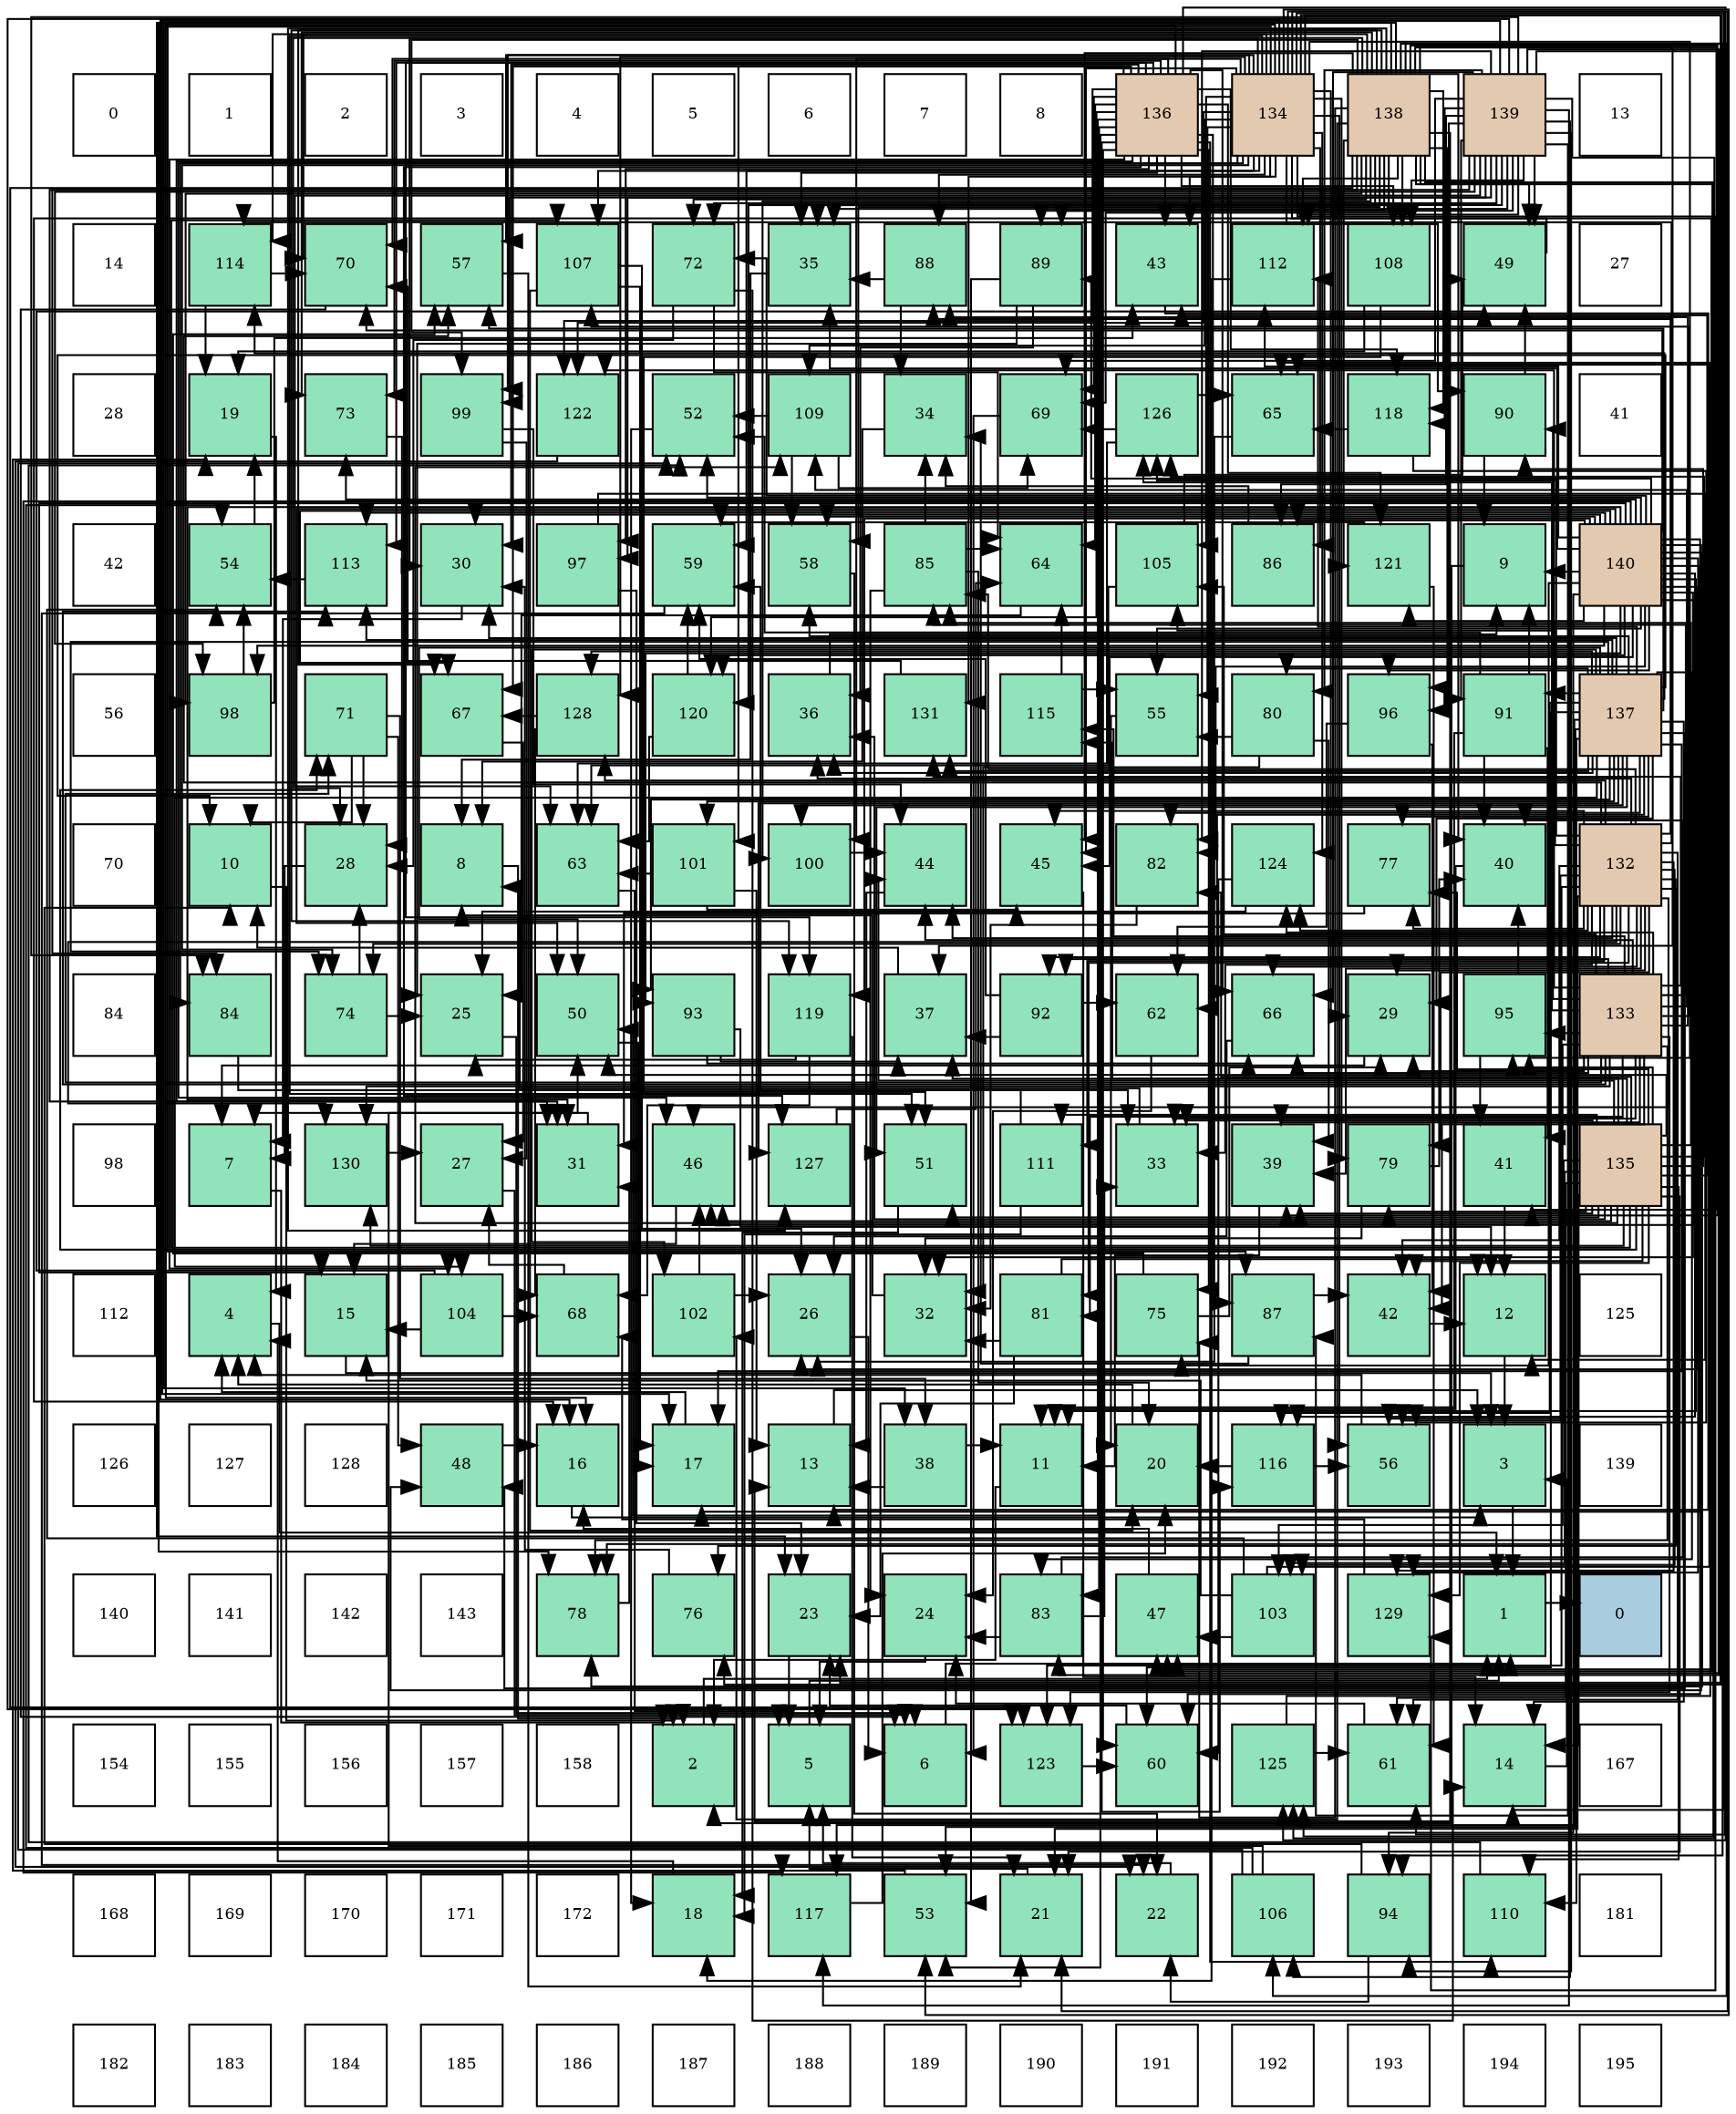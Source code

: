 digraph layout{
 rankdir=TB;
 splines=ortho;
 node [style=filled shape=square fixedsize=true width=0.6];
0[label="0", fontsize=8, fillcolor="#ffffff"];
1[label="1", fontsize=8, fillcolor="#ffffff"];
2[label="2", fontsize=8, fillcolor="#ffffff"];
3[label="3", fontsize=8, fillcolor="#ffffff"];
4[label="4", fontsize=8, fillcolor="#ffffff"];
5[label="5", fontsize=8, fillcolor="#ffffff"];
6[label="6", fontsize=8, fillcolor="#ffffff"];
7[label="7", fontsize=8, fillcolor="#ffffff"];
8[label="8", fontsize=8, fillcolor="#ffffff"];
9[label="136", fontsize=8, fillcolor="#e3c9af"];
10[label="134", fontsize=8, fillcolor="#e3c9af"];
11[label="138", fontsize=8, fillcolor="#e3c9af"];
12[label="139", fontsize=8, fillcolor="#e3c9af"];
13[label="13", fontsize=8, fillcolor="#ffffff"];
14[label="14", fontsize=8, fillcolor="#ffffff"];
15[label="114", fontsize=8, fillcolor="#91e3bb"];
16[label="70", fontsize=8, fillcolor="#91e3bb"];
17[label="57", fontsize=8, fillcolor="#91e3bb"];
18[label="107", fontsize=8, fillcolor="#91e3bb"];
19[label="72", fontsize=8, fillcolor="#91e3bb"];
20[label="35", fontsize=8, fillcolor="#91e3bb"];
21[label="88", fontsize=8, fillcolor="#91e3bb"];
22[label="89", fontsize=8, fillcolor="#91e3bb"];
23[label="43", fontsize=8, fillcolor="#91e3bb"];
24[label="112", fontsize=8, fillcolor="#91e3bb"];
25[label="108", fontsize=8, fillcolor="#91e3bb"];
26[label="49", fontsize=8, fillcolor="#91e3bb"];
27[label="27", fontsize=8, fillcolor="#ffffff"];
28[label="28", fontsize=8, fillcolor="#ffffff"];
29[label="19", fontsize=8, fillcolor="#91e3bb"];
30[label="73", fontsize=8, fillcolor="#91e3bb"];
31[label="99", fontsize=8, fillcolor="#91e3bb"];
32[label="122", fontsize=8, fillcolor="#91e3bb"];
33[label="52", fontsize=8, fillcolor="#91e3bb"];
34[label="109", fontsize=8, fillcolor="#91e3bb"];
35[label="34", fontsize=8, fillcolor="#91e3bb"];
36[label="69", fontsize=8, fillcolor="#91e3bb"];
37[label="126", fontsize=8, fillcolor="#91e3bb"];
38[label="65", fontsize=8, fillcolor="#91e3bb"];
39[label="118", fontsize=8, fillcolor="#91e3bb"];
40[label="90", fontsize=8, fillcolor="#91e3bb"];
41[label="41", fontsize=8, fillcolor="#ffffff"];
42[label="42", fontsize=8, fillcolor="#ffffff"];
43[label="54", fontsize=8, fillcolor="#91e3bb"];
44[label="113", fontsize=8, fillcolor="#91e3bb"];
45[label="30", fontsize=8, fillcolor="#91e3bb"];
46[label="97", fontsize=8, fillcolor="#91e3bb"];
47[label="59", fontsize=8, fillcolor="#91e3bb"];
48[label="58", fontsize=8, fillcolor="#91e3bb"];
49[label="85", fontsize=8, fillcolor="#91e3bb"];
50[label="64", fontsize=8, fillcolor="#91e3bb"];
51[label="105", fontsize=8, fillcolor="#91e3bb"];
52[label="86", fontsize=8, fillcolor="#91e3bb"];
53[label="121", fontsize=8, fillcolor="#91e3bb"];
54[label="9", fontsize=8, fillcolor="#91e3bb"];
55[label="140", fontsize=8, fillcolor="#e3c9af"];
56[label="56", fontsize=8, fillcolor="#ffffff"];
57[label="98", fontsize=8, fillcolor="#91e3bb"];
58[label="71", fontsize=8, fillcolor="#91e3bb"];
59[label="67", fontsize=8, fillcolor="#91e3bb"];
60[label="128", fontsize=8, fillcolor="#91e3bb"];
61[label="120", fontsize=8, fillcolor="#91e3bb"];
62[label="36", fontsize=8, fillcolor="#91e3bb"];
63[label="131", fontsize=8, fillcolor="#91e3bb"];
64[label="115", fontsize=8, fillcolor="#91e3bb"];
65[label="55", fontsize=8, fillcolor="#91e3bb"];
66[label="80", fontsize=8, fillcolor="#91e3bb"];
67[label="96", fontsize=8, fillcolor="#91e3bb"];
68[label="91", fontsize=8, fillcolor="#91e3bb"];
69[label="137", fontsize=8, fillcolor="#e3c9af"];
70[label="70", fontsize=8, fillcolor="#ffffff"];
71[label="10", fontsize=8, fillcolor="#91e3bb"];
72[label="28", fontsize=8, fillcolor="#91e3bb"];
73[label="8", fontsize=8, fillcolor="#91e3bb"];
74[label="63", fontsize=8, fillcolor="#91e3bb"];
75[label="101", fontsize=8, fillcolor="#91e3bb"];
76[label="100", fontsize=8, fillcolor="#91e3bb"];
77[label="44", fontsize=8, fillcolor="#91e3bb"];
78[label="45", fontsize=8, fillcolor="#91e3bb"];
79[label="82", fontsize=8, fillcolor="#91e3bb"];
80[label="124", fontsize=8, fillcolor="#91e3bb"];
81[label="77", fontsize=8, fillcolor="#91e3bb"];
82[label="40", fontsize=8, fillcolor="#91e3bb"];
83[label="132", fontsize=8, fillcolor="#e3c9af"];
84[label="84", fontsize=8, fillcolor="#ffffff"];
85[label="84", fontsize=8, fillcolor="#91e3bb"];
86[label="74", fontsize=8, fillcolor="#91e3bb"];
87[label="25", fontsize=8, fillcolor="#91e3bb"];
88[label="50", fontsize=8, fillcolor="#91e3bb"];
89[label="93", fontsize=8, fillcolor="#91e3bb"];
90[label="119", fontsize=8, fillcolor="#91e3bb"];
91[label="37", fontsize=8, fillcolor="#91e3bb"];
92[label="92", fontsize=8, fillcolor="#91e3bb"];
93[label="62", fontsize=8, fillcolor="#91e3bb"];
94[label="66", fontsize=8, fillcolor="#91e3bb"];
95[label="29", fontsize=8, fillcolor="#91e3bb"];
96[label="95", fontsize=8, fillcolor="#91e3bb"];
97[label="133", fontsize=8, fillcolor="#e3c9af"];
98[label="98", fontsize=8, fillcolor="#ffffff"];
99[label="7", fontsize=8, fillcolor="#91e3bb"];
100[label="130", fontsize=8, fillcolor="#91e3bb"];
101[label="27", fontsize=8, fillcolor="#91e3bb"];
102[label="31", fontsize=8, fillcolor="#91e3bb"];
103[label="46", fontsize=8, fillcolor="#91e3bb"];
104[label="127", fontsize=8, fillcolor="#91e3bb"];
105[label="51", fontsize=8, fillcolor="#91e3bb"];
106[label="111", fontsize=8, fillcolor="#91e3bb"];
107[label="33", fontsize=8, fillcolor="#91e3bb"];
108[label="39", fontsize=8, fillcolor="#91e3bb"];
109[label="79", fontsize=8, fillcolor="#91e3bb"];
110[label="41", fontsize=8, fillcolor="#91e3bb"];
111[label="135", fontsize=8, fillcolor="#e3c9af"];
112[label="112", fontsize=8, fillcolor="#ffffff"];
113[label="4", fontsize=8, fillcolor="#91e3bb"];
114[label="15", fontsize=8, fillcolor="#91e3bb"];
115[label="104", fontsize=8, fillcolor="#91e3bb"];
116[label="68", fontsize=8, fillcolor="#91e3bb"];
117[label="102", fontsize=8, fillcolor="#91e3bb"];
118[label="26", fontsize=8, fillcolor="#91e3bb"];
119[label="32", fontsize=8, fillcolor="#91e3bb"];
120[label="81", fontsize=8, fillcolor="#91e3bb"];
121[label="75", fontsize=8, fillcolor="#91e3bb"];
122[label="87", fontsize=8, fillcolor="#91e3bb"];
123[label="42", fontsize=8, fillcolor="#91e3bb"];
124[label="12", fontsize=8, fillcolor="#91e3bb"];
125[label="125", fontsize=8, fillcolor="#ffffff"];
126[label="126", fontsize=8, fillcolor="#ffffff"];
127[label="127", fontsize=8, fillcolor="#ffffff"];
128[label="128", fontsize=8, fillcolor="#ffffff"];
129[label="48", fontsize=8, fillcolor="#91e3bb"];
130[label="16", fontsize=8, fillcolor="#91e3bb"];
131[label="17", fontsize=8, fillcolor="#91e3bb"];
132[label="13", fontsize=8, fillcolor="#91e3bb"];
133[label="38", fontsize=8, fillcolor="#91e3bb"];
134[label="11", fontsize=8, fillcolor="#91e3bb"];
135[label="20", fontsize=8, fillcolor="#91e3bb"];
136[label="116", fontsize=8, fillcolor="#91e3bb"];
137[label="56", fontsize=8, fillcolor="#91e3bb"];
138[label="3", fontsize=8, fillcolor="#91e3bb"];
139[label="139", fontsize=8, fillcolor="#ffffff"];
140[label="140", fontsize=8, fillcolor="#ffffff"];
141[label="141", fontsize=8, fillcolor="#ffffff"];
142[label="142", fontsize=8, fillcolor="#ffffff"];
143[label="143", fontsize=8, fillcolor="#ffffff"];
144[label="78", fontsize=8, fillcolor="#91e3bb"];
145[label="76", fontsize=8, fillcolor="#91e3bb"];
146[label="23", fontsize=8, fillcolor="#91e3bb"];
147[label="24", fontsize=8, fillcolor="#91e3bb"];
148[label="83", fontsize=8, fillcolor="#91e3bb"];
149[label="47", fontsize=8, fillcolor="#91e3bb"];
150[label="103", fontsize=8, fillcolor="#91e3bb"];
151[label="129", fontsize=8, fillcolor="#91e3bb"];
152[label="1", fontsize=8, fillcolor="#91e3bb"];
153[label="0", fontsize=8, fillcolor="#a9ccde"];
154[label="154", fontsize=8, fillcolor="#ffffff"];
155[label="155", fontsize=8, fillcolor="#ffffff"];
156[label="156", fontsize=8, fillcolor="#ffffff"];
157[label="157", fontsize=8, fillcolor="#ffffff"];
158[label="158", fontsize=8, fillcolor="#ffffff"];
159[label="2", fontsize=8, fillcolor="#91e3bb"];
160[label="5", fontsize=8, fillcolor="#91e3bb"];
161[label="6", fontsize=8, fillcolor="#91e3bb"];
162[label="123", fontsize=8, fillcolor="#91e3bb"];
163[label="60", fontsize=8, fillcolor="#91e3bb"];
164[label="125", fontsize=8, fillcolor="#91e3bb"];
165[label="61", fontsize=8, fillcolor="#91e3bb"];
166[label="14", fontsize=8, fillcolor="#91e3bb"];
167[label="167", fontsize=8, fillcolor="#ffffff"];
168[label="168", fontsize=8, fillcolor="#ffffff"];
169[label="169", fontsize=8, fillcolor="#ffffff"];
170[label="170", fontsize=8, fillcolor="#ffffff"];
171[label="171", fontsize=8, fillcolor="#ffffff"];
172[label="172", fontsize=8, fillcolor="#ffffff"];
173[label="18", fontsize=8, fillcolor="#91e3bb"];
174[label="117", fontsize=8, fillcolor="#91e3bb"];
175[label="53", fontsize=8, fillcolor="#91e3bb"];
176[label="21", fontsize=8, fillcolor="#91e3bb"];
177[label="22", fontsize=8, fillcolor="#91e3bb"];
178[label="106", fontsize=8, fillcolor="#91e3bb"];
179[label="94", fontsize=8, fillcolor="#91e3bb"];
180[label="110", fontsize=8, fillcolor="#91e3bb"];
181[label="181", fontsize=8, fillcolor="#ffffff"];
182[label="182", fontsize=8, fillcolor="#ffffff"];
183[label="183", fontsize=8, fillcolor="#ffffff"];
184[label="184", fontsize=8, fillcolor="#ffffff"];
185[label="185", fontsize=8, fillcolor="#ffffff"];
186[label="186", fontsize=8, fillcolor="#ffffff"];
187[label="187", fontsize=8, fillcolor="#ffffff"];
188[label="188", fontsize=8, fillcolor="#ffffff"];
189[label="189", fontsize=8, fillcolor="#ffffff"];
190[label="190", fontsize=8, fillcolor="#ffffff"];
191[label="191", fontsize=8, fillcolor="#ffffff"];
192[label="192", fontsize=8, fillcolor="#ffffff"];
193[label="193", fontsize=8, fillcolor="#ffffff"];
194[label="194", fontsize=8, fillcolor="#ffffff"];
195[label="195", fontsize=8, fillcolor="#ffffff"];
edge [constraint=false, style=vis];152 -> 153;
159 -> 152;
138 -> 152;
113 -> 152;
160 -> 152;
161 -> 152;
99 -> 159;
73 -> 159;
54 -> 159;
71 -> 159;
134 -> 159;
124 -> 138;
132 -> 138;
166 -> 138;
114 -> 138;
130 -> 138;
131 -> 113;
173 -> 113;
29 -> 113;
135 -> 113;
176 -> 160;
177 -> 160;
146 -> 160;
147 -> 160;
87 -> 161;
118 -> 161;
101 -> 161;
72 -> 99;
95 -> 99;
45 -> 99;
102 -> 99;
119 -> 73;
107 -> 73;
35 -> 73;
20 -> 73;
62 -> 54;
91 -> 71;
133 -> 134;
133 -> 132;
108 -> 134;
82 -> 134;
110 -> 124;
123 -> 124;
23 -> 132;
77 -> 132;
78 -> 166;
103 -> 114;
149 -> 130;
129 -> 130;
26 -> 130;
88 -> 131;
105 -> 173;
33 -> 173;
175 -> 29;
43 -> 29;
65 -> 135;
137 -> 113;
17 -> 176;
48 -> 177;
47 -> 177;
163 -> 146;
165 -> 147;
93 -> 147;
74 -> 160;
50 -> 87;
38 -> 118;
94 -> 118;
59 -> 101;
116 -> 101;
36 -> 161;
16 -> 161;
58 -> 71;
58 -> 72;
58 -> 133;
58 -> 129;
19 -> 166;
19 -> 72;
19 -> 50;
30 -> 72;
86 -> 87;
86 -> 72;
121 -> 95;
121 -> 17;
145 -> 45;
81 -> 102;
144 -> 102;
109 -> 119;
109 -> 82;
66 -> 119;
66 -> 108;
66 -> 65;
120 -> 124;
120 -> 146;
120 -> 119;
79 -> 119;
148 -> 147;
148 -> 107;
148 -> 82;
85 -> 107;
49 -> 135;
49 -> 147;
49 -> 35;
49 -> 50;
52 -> 35;
122 -> 35;
122 -> 123;
21 -> 35;
21 -> 20;
22 -> 87;
22 -> 62;
22 -> 175;
40 -> 54;
40 -> 26;
68 -> 54;
68 -> 134;
68 -> 82;
68 -> 110;
68 -> 33;
92 -> 91;
92 -> 47;
92 -> 93;
89 -> 124;
89 -> 91;
89 -> 94;
179 -> 71;
179 -> 177;
96 -> 82;
96 -> 110;
67 -> 123;
67 -> 93;
46 -> 124;
46 -> 146;
57 -> 23;
57 -> 43;
31 -> 101;
31 -> 77;
76 -> 77;
75 -> 132;
75 -> 78;
75 -> 74;
117 -> 118;
117 -> 103;
150 -> 114;
150 -> 149;
150 -> 43;
150 -> 38;
115 -> 114;
115 -> 26;
115 -> 116;
51 -> 26;
51 -> 74;
178 -> 88;
178 -> 33;
178 -> 43;
18 -> 131;
18 -> 135;
18 -> 118;
25 -> 29;
25 -> 105;
34 -> 33;
34 -> 48;
34 -> 36;
180 -> 33;
106 -> 173;
106 -> 47;
24 -> 173;
44 -> 43;
15 -> 29;
15 -> 16;
64 -> 65;
64 -> 50;
136 -> 135;
136 -> 137;
174 -> 135;
39 -> 137;
39 -> 38;
90 -> 176;
90 -> 87;
90 -> 116;
61 -> 47;
61 -> 74;
53 -> 47;
53 -> 165;
32 -> 177;
162 -> 163;
80 -> 87;
80 -> 163;
164 -> 165;
164 -> 38;
37 -> 74;
37 -> 38;
37 -> 36;
104 -> 50;
60 -> 59;
60 -> 116;
151 -> 116;
100 -> 101;
63 -> 16;
83 -> 176;
83 -> 95;
83 -> 107;
83 -> 62;
83 -> 108;
83 -> 123;
83 -> 77;
83 -> 78;
83 -> 103;
83 -> 137;
83 -> 17;
83 -> 165;
83 -> 94;
83 -> 86;
83 -> 145;
83 -> 81;
83 -> 144;
83 -> 109;
83 -> 120;
83 -> 49;
83 -> 21;
83 -> 92;
83 -> 150;
83 -> 51;
83 -> 106;
83 -> 15;
83 -> 162;
83 -> 80;
83 -> 37;
83 -> 60;
83 -> 151;
83 -> 100;
97 -> 95;
97 -> 107;
97 -> 108;
97 -> 123;
97 -> 77;
97 -> 94;
97 -> 58;
97 -> 144;
97 -> 120;
97 -> 49;
97 -> 21;
97 -> 40;
97 -> 92;
97 -> 96;
97 -> 150;
97 -> 51;
97 -> 18;
97 -> 34;
97 -> 44;
97 -> 64;
97 -> 32;
97 -> 162;
97 -> 80;
97 -> 37;
97 -> 100;
97 -> 63;
10 -> 166;
10 -> 176;
10 -> 146;
10 -> 72;
10 -> 95;
10 -> 133;
10 -> 23;
10 -> 78;
10 -> 103;
10 -> 149;
10 -> 105;
10 -> 175;
10 -> 65;
10 -> 137;
10 -> 17;
10 -> 47;
10 -> 165;
10 -> 86;
10 -> 145;
10 -> 144;
10 -> 109;
10 -> 85;
10 -> 52;
10 -> 21;
10 -> 40;
10 -> 96;
10 -> 31;
10 -> 76;
10 -> 51;
10 -> 18;
10 -> 34;
10 -> 15;
10 -> 32;
10 -> 162;
10 -> 80;
10 -> 60;
10 -> 151;
10 -> 63;
111 -> 166;
111 -> 176;
111 -> 107;
111 -> 62;
111 -> 91;
111 -> 108;
111 -> 123;
111 -> 23;
111 -> 77;
111 -> 103;
111 -> 88;
111 -> 105;
111 -> 137;
111 -> 165;
111 -> 58;
111 -> 81;
111 -> 109;
111 -> 79;
111 -> 49;
111 -> 40;
111 -> 96;
111 -> 150;
111 -> 18;
111 -> 34;
111 -> 180;
111 -> 106;
111 -> 64;
111 -> 37;
111 -> 151;
111 -> 100;
9 -> 130;
9 -> 45;
9 -> 102;
9 -> 20;
9 -> 23;
9 -> 88;
9 -> 175;
9 -> 163;
9 -> 50;
9 -> 94;
9 -> 59;
9 -> 36;
9 -> 16;
9 -> 30;
9 -> 121;
9 -> 148;
9 -> 122;
9 -> 46;
9 -> 75;
9 -> 115;
9 -> 25;
9 -> 180;
9 -> 44;
9 -> 136;
9 -> 39;
9 -> 90;
9 -> 61;
9 -> 53;
9 -> 32;
9 -> 164;
9 -> 104;
69 -> 71;
69 -> 166;
69 -> 131;
69 -> 95;
69 -> 45;
69 -> 62;
69 -> 129;
69 -> 88;
69 -> 105;
69 -> 175;
69 -> 17;
69 -> 48;
69 -> 163;
69 -> 93;
69 -> 86;
69 -> 81;
69 -> 66;
69 -> 79;
69 -> 148;
69 -> 68;
69 -> 89;
69 -> 76;
69 -> 75;
69 -> 117;
69 -> 115;
69 -> 180;
69 -> 24;
69 -> 44;
69 -> 15;
69 -> 136;
69 -> 174;
69 -> 104;
69 -> 60;
69 -> 63;
11 -> 132;
11 -> 146;
11 -> 45;
11 -> 20;
11 -> 91;
11 -> 108;
11 -> 82;
11 -> 110;
11 -> 78;
11 -> 149;
11 -> 26;
11 -> 48;
11 -> 59;
11 -> 36;
11 -> 16;
11 -> 19;
11 -> 30;
11 -> 121;
11 -> 85;
11 -> 122;
11 -> 22;
11 -> 179;
11 -> 67;
11 -> 57;
11 -> 31;
11 -> 76;
11 -> 117;
11 -> 178;
11 -> 25;
11 -> 24;
11 -> 39;
11 -> 90;
11 -> 53;
11 -> 162;
11 -> 164;
11 -> 104;
12 -> 130;
12 -> 131;
12 -> 102;
12 -> 20;
12 -> 149;
12 -> 26;
12 -> 74;
12 -> 94;
12 -> 36;
12 -> 19;
12 -> 66;
12 -> 79;
12 -> 148;
12 -> 85;
12 -> 52;
12 -> 122;
12 -> 22;
12 -> 68;
12 -> 179;
12 -> 67;
12 -> 46;
12 -> 57;
12 -> 31;
12 -> 178;
12 -> 25;
12 -> 24;
12 -> 174;
12 -> 39;
12 -> 61;
12 -> 164;
55 -> 54;
55 -> 134;
55 -> 114;
55 -> 131;
55 -> 118;
55 -> 45;
55 -> 102;
55 -> 119;
55 -> 20;
55 -> 78;
55 -> 103;
55 -> 129;
55 -> 88;
55 -> 33;
55 -> 65;
55 -> 48;
55 -> 163;
55 -> 59;
55 -> 16;
55 -> 19;
55 -> 30;
55 -> 121;
55 -> 144;
55 -> 79;
55 -> 52;
55 -> 22;
55 -> 89;
55 -> 179;
55 -> 67;
55 -> 57;
55 -> 24;
55 -> 44;
55 -> 136;
55 -> 174;
55 -> 90;
55 -> 61;
55 -> 53;
55 -> 151;
edge [constraint=true, style=invis];
0 -> 14 -> 28 -> 42 -> 56 -> 70 -> 84 -> 98 -> 112 -> 126 -> 140 -> 154 -> 168 -> 182;
1 -> 15 -> 29 -> 43 -> 57 -> 71 -> 85 -> 99 -> 113 -> 127 -> 141 -> 155 -> 169 -> 183;
2 -> 16 -> 30 -> 44 -> 58 -> 72 -> 86 -> 100 -> 114 -> 128 -> 142 -> 156 -> 170 -> 184;
3 -> 17 -> 31 -> 45 -> 59 -> 73 -> 87 -> 101 -> 115 -> 129 -> 143 -> 157 -> 171 -> 185;
4 -> 18 -> 32 -> 46 -> 60 -> 74 -> 88 -> 102 -> 116 -> 130 -> 144 -> 158 -> 172 -> 186;
5 -> 19 -> 33 -> 47 -> 61 -> 75 -> 89 -> 103 -> 117 -> 131 -> 145 -> 159 -> 173 -> 187;
6 -> 20 -> 34 -> 48 -> 62 -> 76 -> 90 -> 104 -> 118 -> 132 -> 146 -> 160 -> 174 -> 188;
7 -> 21 -> 35 -> 49 -> 63 -> 77 -> 91 -> 105 -> 119 -> 133 -> 147 -> 161 -> 175 -> 189;
8 -> 22 -> 36 -> 50 -> 64 -> 78 -> 92 -> 106 -> 120 -> 134 -> 148 -> 162 -> 176 -> 190;
9 -> 23 -> 37 -> 51 -> 65 -> 79 -> 93 -> 107 -> 121 -> 135 -> 149 -> 163 -> 177 -> 191;
10 -> 24 -> 38 -> 52 -> 66 -> 80 -> 94 -> 108 -> 122 -> 136 -> 150 -> 164 -> 178 -> 192;
11 -> 25 -> 39 -> 53 -> 67 -> 81 -> 95 -> 109 -> 123 -> 137 -> 151 -> 165 -> 179 -> 193;
12 -> 26 -> 40 -> 54 -> 68 -> 82 -> 96 -> 110 -> 124 -> 138 -> 152 -> 166 -> 180 -> 194;
13 -> 27 -> 41 -> 55 -> 69 -> 83 -> 97 -> 111 -> 125 -> 139 -> 153 -> 167 -> 181 -> 195;
rank = same {0 -> 1 -> 2 -> 3 -> 4 -> 5 -> 6 -> 7 -> 8 -> 9 -> 10 -> 11 -> 12 -> 13};
rank = same {14 -> 15 -> 16 -> 17 -> 18 -> 19 -> 20 -> 21 -> 22 -> 23 -> 24 -> 25 -> 26 -> 27};
rank = same {28 -> 29 -> 30 -> 31 -> 32 -> 33 -> 34 -> 35 -> 36 -> 37 -> 38 -> 39 -> 40 -> 41};
rank = same {42 -> 43 -> 44 -> 45 -> 46 -> 47 -> 48 -> 49 -> 50 -> 51 -> 52 -> 53 -> 54 -> 55};
rank = same {56 -> 57 -> 58 -> 59 -> 60 -> 61 -> 62 -> 63 -> 64 -> 65 -> 66 -> 67 -> 68 -> 69};
rank = same {70 -> 71 -> 72 -> 73 -> 74 -> 75 -> 76 -> 77 -> 78 -> 79 -> 80 -> 81 -> 82 -> 83};
rank = same {84 -> 85 -> 86 -> 87 -> 88 -> 89 -> 90 -> 91 -> 92 -> 93 -> 94 -> 95 -> 96 -> 97};
rank = same {98 -> 99 -> 100 -> 101 -> 102 -> 103 -> 104 -> 105 -> 106 -> 107 -> 108 -> 109 -> 110 -> 111};
rank = same {112 -> 113 -> 114 -> 115 -> 116 -> 117 -> 118 -> 119 -> 120 -> 121 -> 122 -> 123 -> 124 -> 125};
rank = same {126 -> 127 -> 128 -> 129 -> 130 -> 131 -> 132 -> 133 -> 134 -> 135 -> 136 -> 137 -> 138 -> 139};
rank = same {140 -> 141 -> 142 -> 143 -> 144 -> 145 -> 146 -> 147 -> 148 -> 149 -> 150 -> 151 -> 152 -> 153};
rank = same {154 -> 155 -> 156 -> 157 -> 158 -> 159 -> 160 -> 161 -> 162 -> 163 -> 164 -> 165 -> 166 -> 167};
rank = same {168 -> 169 -> 170 -> 171 -> 172 -> 173 -> 174 -> 175 -> 176 -> 177 -> 178 -> 179 -> 180 -> 181};
rank = same {182 -> 183 -> 184 -> 185 -> 186 -> 187 -> 188 -> 189 -> 190 -> 191 -> 192 -> 193 -> 194 -> 195};
}